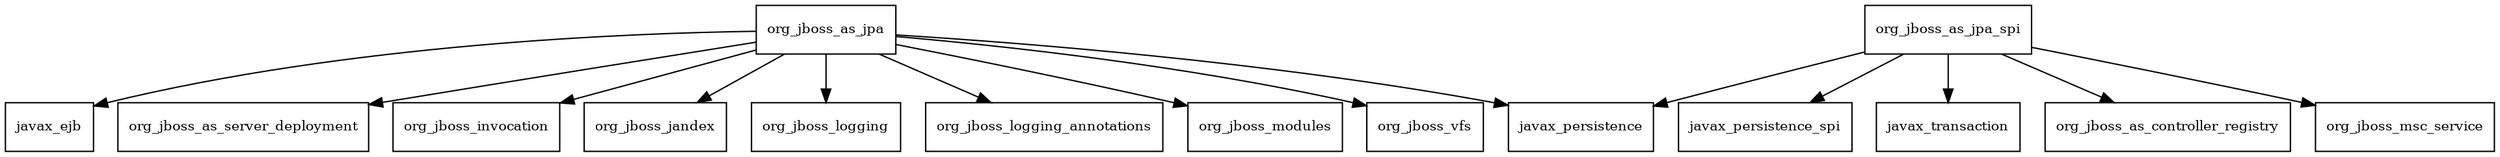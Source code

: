 digraph jboss_as_jpa_spi_7_4_0_Final_redhat_19_package_dependencies {
  node [shape = box, fontsize=10.0];
  org_jboss_as_jpa -> javax_ejb;
  org_jboss_as_jpa -> javax_persistence;
  org_jboss_as_jpa -> org_jboss_as_server_deployment;
  org_jboss_as_jpa -> org_jboss_invocation;
  org_jboss_as_jpa -> org_jboss_jandex;
  org_jboss_as_jpa -> org_jboss_logging;
  org_jboss_as_jpa -> org_jboss_logging_annotations;
  org_jboss_as_jpa -> org_jboss_modules;
  org_jboss_as_jpa -> org_jboss_vfs;
  org_jboss_as_jpa_spi -> javax_persistence;
  org_jboss_as_jpa_spi -> javax_persistence_spi;
  org_jboss_as_jpa_spi -> javax_transaction;
  org_jboss_as_jpa_spi -> org_jboss_as_controller_registry;
  org_jboss_as_jpa_spi -> org_jboss_msc_service;
}
